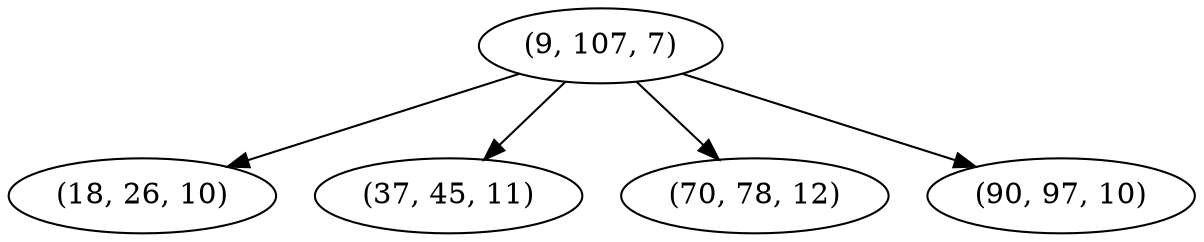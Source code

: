 digraph tree {
    "(9, 107, 7)";
    "(18, 26, 10)";
    "(37, 45, 11)";
    "(70, 78, 12)";
    "(90, 97, 10)";
    "(9, 107, 7)" -> "(18, 26, 10)";
    "(9, 107, 7)" -> "(37, 45, 11)";
    "(9, 107, 7)" -> "(70, 78, 12)";
    "(9, 107, 7)" -> "(90, 97, 10)";
}
